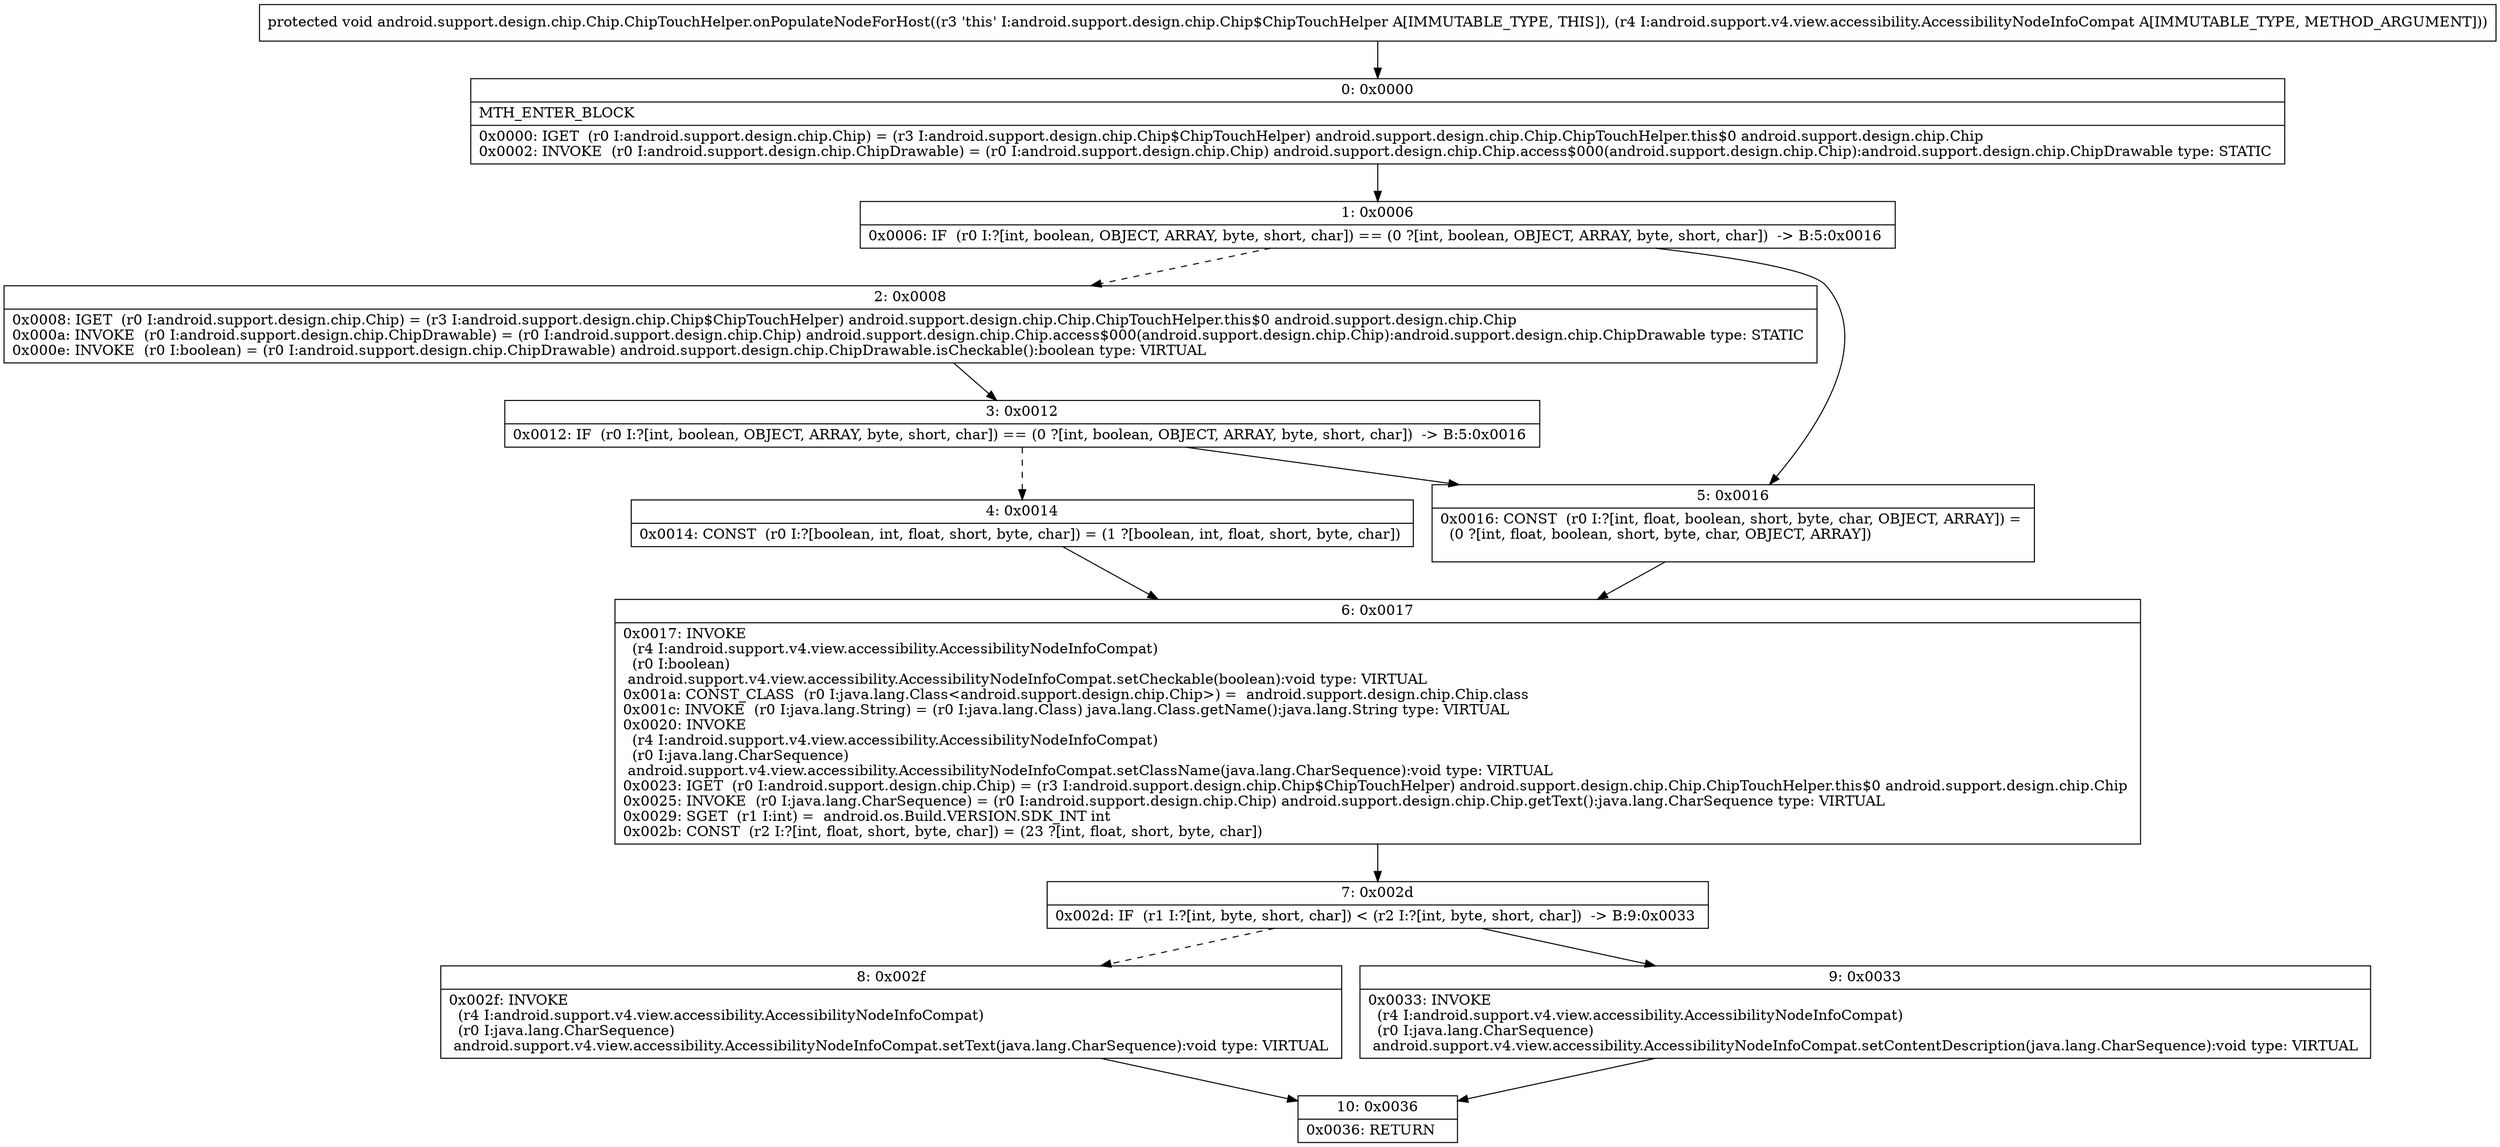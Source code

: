 digraph "CFG forandroid.support.design.chip.Chip.ChipTouchHelper.onPopulateNodeForHost(Landroid\/support\/v4\/view\/accessibility\/AccessibilityNodeInfoCompat;)V" {
Node_0 [shape=record,label="{0\:\ 0x0000|MTH_ENTER_BLOCK\l|0x0000: IGET  (r0 I:android.support.design.chip.Chip) = (r3 I:android.support.design.chip.Chip$ChipTouchHelper) android.support.design.chip.Chip.ChipTouchHelper.this$0 android.support.design.chip.Chip \l0x0002: INVOKE  (r0 I:android.support.design.chip.ChipDrawable) = (r0 I:android.support.design.chip.Chip) android.support.design.chip.Chip.access$000(android.support.design.chip.Chip):android.support.design.chip.ChipDrawable type: STATIC \l}"];
Node_1 [shape=record,label="{1\:\ 0x0006|0x0006: IF  (r0 I:?[int, boolean, OBJECT, ARRAY, byte, short, char]) == (0 ?[int, boolean, OBJECT, ARRAY, byte, short, char])  \-\> B:5:0x0016 \l}"];
Node_2 [shape=record,label="{2\:\ 0x0008|0x0008: IGET  (r0 I:android.support.design.chip.Chip) = (r3 I:android.support.design.chip.Chip$ChipTouchHelper) android.support.design.chip.Chip.ChipTouchHelper.this$0 android.support.design.chip.Chip \l0x000a: INVOKE  (r0 I:android.support.design.chip.ChipDrawable) = (r0 I:android.support.design.chip.Chip) android.support.design.chip.Chip.access$000(android.support.design.chip.Chip):android.support.design.chip.ChipDrawable type: STATIC \l0x000e: INVOKE  (r0 I:boolean) = (r0 I:android.support.design.chip.ChipDrawable) android.support.design.chip.ChipDrawable.isCheckable():boolean type: VIRTUAL \l}"];
Node_3 [shape=record,label="{3\:\ 0x0012|0x0012: IF  (r0 I:?[int, boolean, OBJECT, ARRAY, byte, short, char]) == (0 ?[int, boolean, OBJECT, ARRAY, byte, short, char])  \-\> B:5:0x0016 \l}"];
Node_4 [shape=record,label="{4\:\ 0x0014|0x0014: CONST  (r0 I:?[boolean, int, float, short, byte, char]) = (1 ?[boolean, int, float, short, byte, char]) \l}"];
Node_5 [shape=record,label="{5\:\ 0x0016|0x0016: CONST  (r0 I:?[int, float, boolean, short, byte, char, OBJECT, ARRAY]) = \l  (0 ?[int, float, boolean, short, byte, char, OBJECT, ARRAY])\l \l}"];
Node_6 [shape=record,label="{6\:\ 0x0017|0x0017: INVOKE  \l  (r4 I:android.support.v4.view.accessibility.AccessibilityNodeInfoCompat)\l  (r0 I:boolean)\l android.support.v4.view.accessibility.AccessibilityNodeInfoCompat.setCheckable(boolean):void type: VIRTUAL \l0x001a: CONST_CLASS  (r0 I:java.lang.Class\<android.support.design.chip.Chip\>) =  android.support.design.chip.Chip.class \l0x001c: INVOKE  (r0 I:java.lang.String) = (r0 I:java.lang.Class) java.lang.Class.getName():java.lang.String type: VIRTUAL \l0x0020: INVOKE  \l  (r4 I:android.support.v4.view.accessibility.AccessibilityNodeInfoCompat)\l  (r0 I:java.lang.CharSequence)\l android.support.v4.view.accessibility.AccessibilityNodeInfoCompat.setClassName(java.lang.CharSequence):void type: VIRTUAL \l0x0023: IGET  (r0 I:android.support.design.chip.Chip) = (r3 I:android.support.design.chip.Chip$ChipTouchHelper) android.support.design.chip.Chip.ChipTouchHelper.this$0 android.support.design.chip.Chip \l0x0025: INVOKE  (r0 I:java.lang.CharSequence) = (r0 I:android.support.design.chip.Chip) android.support.design.chip.Chip.getText():java.lang.CharSequence type: VIRTUAL \l0x0029: SGET  (r1 I:int) =  android.os.Build.VERSION.SDK_INT int \l0x002b: CONST  (r2 I:?[int, float, short, byte, char]) = (23 ?[int, float, short, byte, char]) \l}"];
Node_7 [shape=record,label="{7\:\ 0x002d|0x002d: IF  (r1 I:?[int, byte, short, char]) \< (r2 I:?[int, byte, short, char])  \-\> B:9:0x0033 \l}"];
Node_8 [shape=record,label="{8\:\ 0x002f|0x002f: INVOKE  \l  (r4 I:android.support.v4.view.accessibility.AccessibilityNodeInfoCompat)\l  (r0 I:java.lang.CharSequence)\l android.support.v4.view.accessibility.AccessibilityNodeInfoCompat.setText(java.lang.CharSequence):void type: VIRTUAL \l}"];
Node_9 [shape=record,label="{9\:\ 0x0033|0x0033: INVOKE  \l  (r4 I:android.support.v4.view.accessibility.AccessibilityNodeInfoCompat)\l  (r0 I:java.lang.CharSequence)\l android.support.v4.view.accessibility.AccessibilityNodeInfoCompat.setContentDescription(java.lang.CharSequence):void type: VIRTUAL \l}"];
Node_10 [shape=record,label="{10\:\ 0x0036|0x0036: RETURN   \l}"];
MethodNode[shape=record,label="{protected void android.support.design.chip.Chip.ChipTouchHelper.onPopulateNodeForHost((r3 'this' I:android.support.design.chip.Chip$ChipTouchHelper A[IMMUTABLE_TYPE, THIS]), (r4 I:android.support.v4.view.accessibility.AccessibilityNodeInfoCompat A[IMMUTABLE_TYPE, METHOD_ARGUMENT])) }"];
MethodNode -> Node_0;
Node_0 -> Node_1;
Node_1 -> Node_2[style=dashed];
Node_1 -> Node_5;
Node_2 -> Node_3;
Node_3 -> Node_4[style=dashed];
Node_3 -> Node_5;
Node_4 -> Node_6;
Node_5 -> Node_6;
Node_6 -> Node_7;
Node_7 -> Node_8[style=dashed];
Node_7 -> Node_9;
Node_8 -> Node_10;
Node_9 -> Node_10;
}

